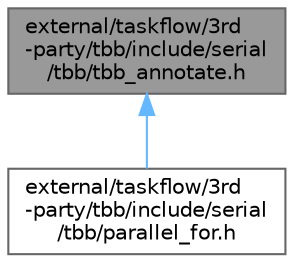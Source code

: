 digraph "external/taskflow/3rd-party/tbb/include/serial/tbb/tbb_annotate.h"
{
 // LATEX_PDF_SIZE
  bgcolor="transparent";
  edge [fontname=Helvetica,fontsize=10,labelfontname=Helvetica,labelfontsize=10];
  node [fontname=Helvetica,fontsize=10,shape=box,height=0.2,width=0.4];
  Node1 [id="Node000001",label="external/taskflow/3rd\l-party/tbb/include/serial\l/tbb/tbb_annotate.h",height=0.2,width=0.4,color="gray40", fillcolor="grey60", style="filled", fontcolor="black",tooltip=" "];
  Node1 -> Node2 [id="edge1_Node000001_Node000002",dir="back",color="steelblue1",style="solid",tooltip=" "];
  Node2 [id="Node000002",label="external/taskflow/3rd\l-party/tbb/include/serial\l/tbb/parallel_for.h",height=0.2,width=0.4,color="grey40", fillcolor="white", style="filled",URL="$serial_2tbb_2parallel__for_8h.html",tooltip=" "];
}
